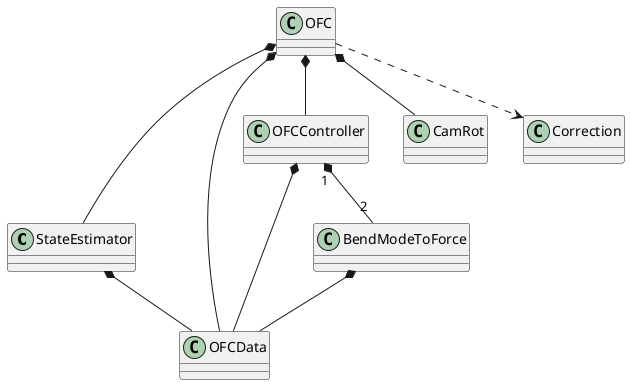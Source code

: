 @startuml
StateEstimator *-- OFCData
OFCController *-- OFCData
OFCController "1" *-- "2" BendModeToForce
BendModeToForce *-- OFCData
OFC *-- OFCData
OFC *-- StateEstimator
OFC *-- OFCController
OFC *-- CamRot
OFC ..> Correction
@enduml

